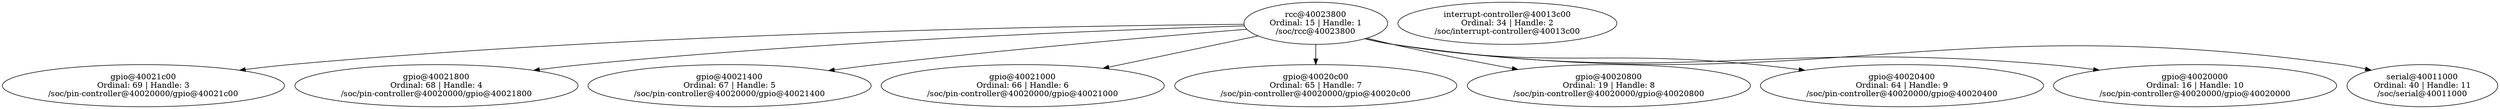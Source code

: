 // /home/mora/zephyrproject/my-repo.git/blinky/build/zephyr/zephyr_pre0.elf
digraph "Device dependency graph" {
	15 [label="rcc@40023800\nOrdinal: 15 | Handle: 1\n/soc/rcc@40023800"]
	34 [label="interrupt-controller@40013c00\nOrdinal: 34 | Handle: 2\n/soc/interrupt-controller@40013c00"]
	69 [label="gpio@40021c00\nOrdinal: 69 | Handle: 3\n/soc/pin-controller@40020000/gpio@40021c00"]
	68 [label="gpio@40021800\nOrdinal: 68 | Handle: 4\n/soc/pin-controller@40020000/gpio@40021800"]
	67 [label="gpio@40021400\nOrdinal: 67 | Handle: 5\n/soc/pin-controller@40020000/gpio@40021400"]
	66 [label="gpio@40021000\nOrdinal: 66 | Handle: 6\n/soc/pin-controller@40020000/gpio@40021000"]
	65 [label="gpio@40020c00\nOrdinal: 65 | Handle: 7\n/soc/pin-controller@40020000/gpio@40020c00"]
	19 [label="gpio@40020800\nOrdinal: 19 | Handle: 8\n/soc/pin-controller@40020000/gpio@40020800"]
	64 [label="gpio@40020400\nOrdinal: 64 | Handle: 9\n/soc/pin-controller@40020000/gpio@40020400"]
	16 [label="gpio@40020000\nOrdinal: 16 | Handle: 10\n/soc/pin-controller@40020000/gpio@40020000"]
	40 [label="serial@40011000\nOrdinal: 40 | Handle: 11\n/soc/serial@40011000"]
	15 -> 40
	15 -> 67
	15 -> 65
	15 -> 69
	15 -> 16
	15 -> 68
	15 -> 19
	15 -> 66
	15 -> 64
}
